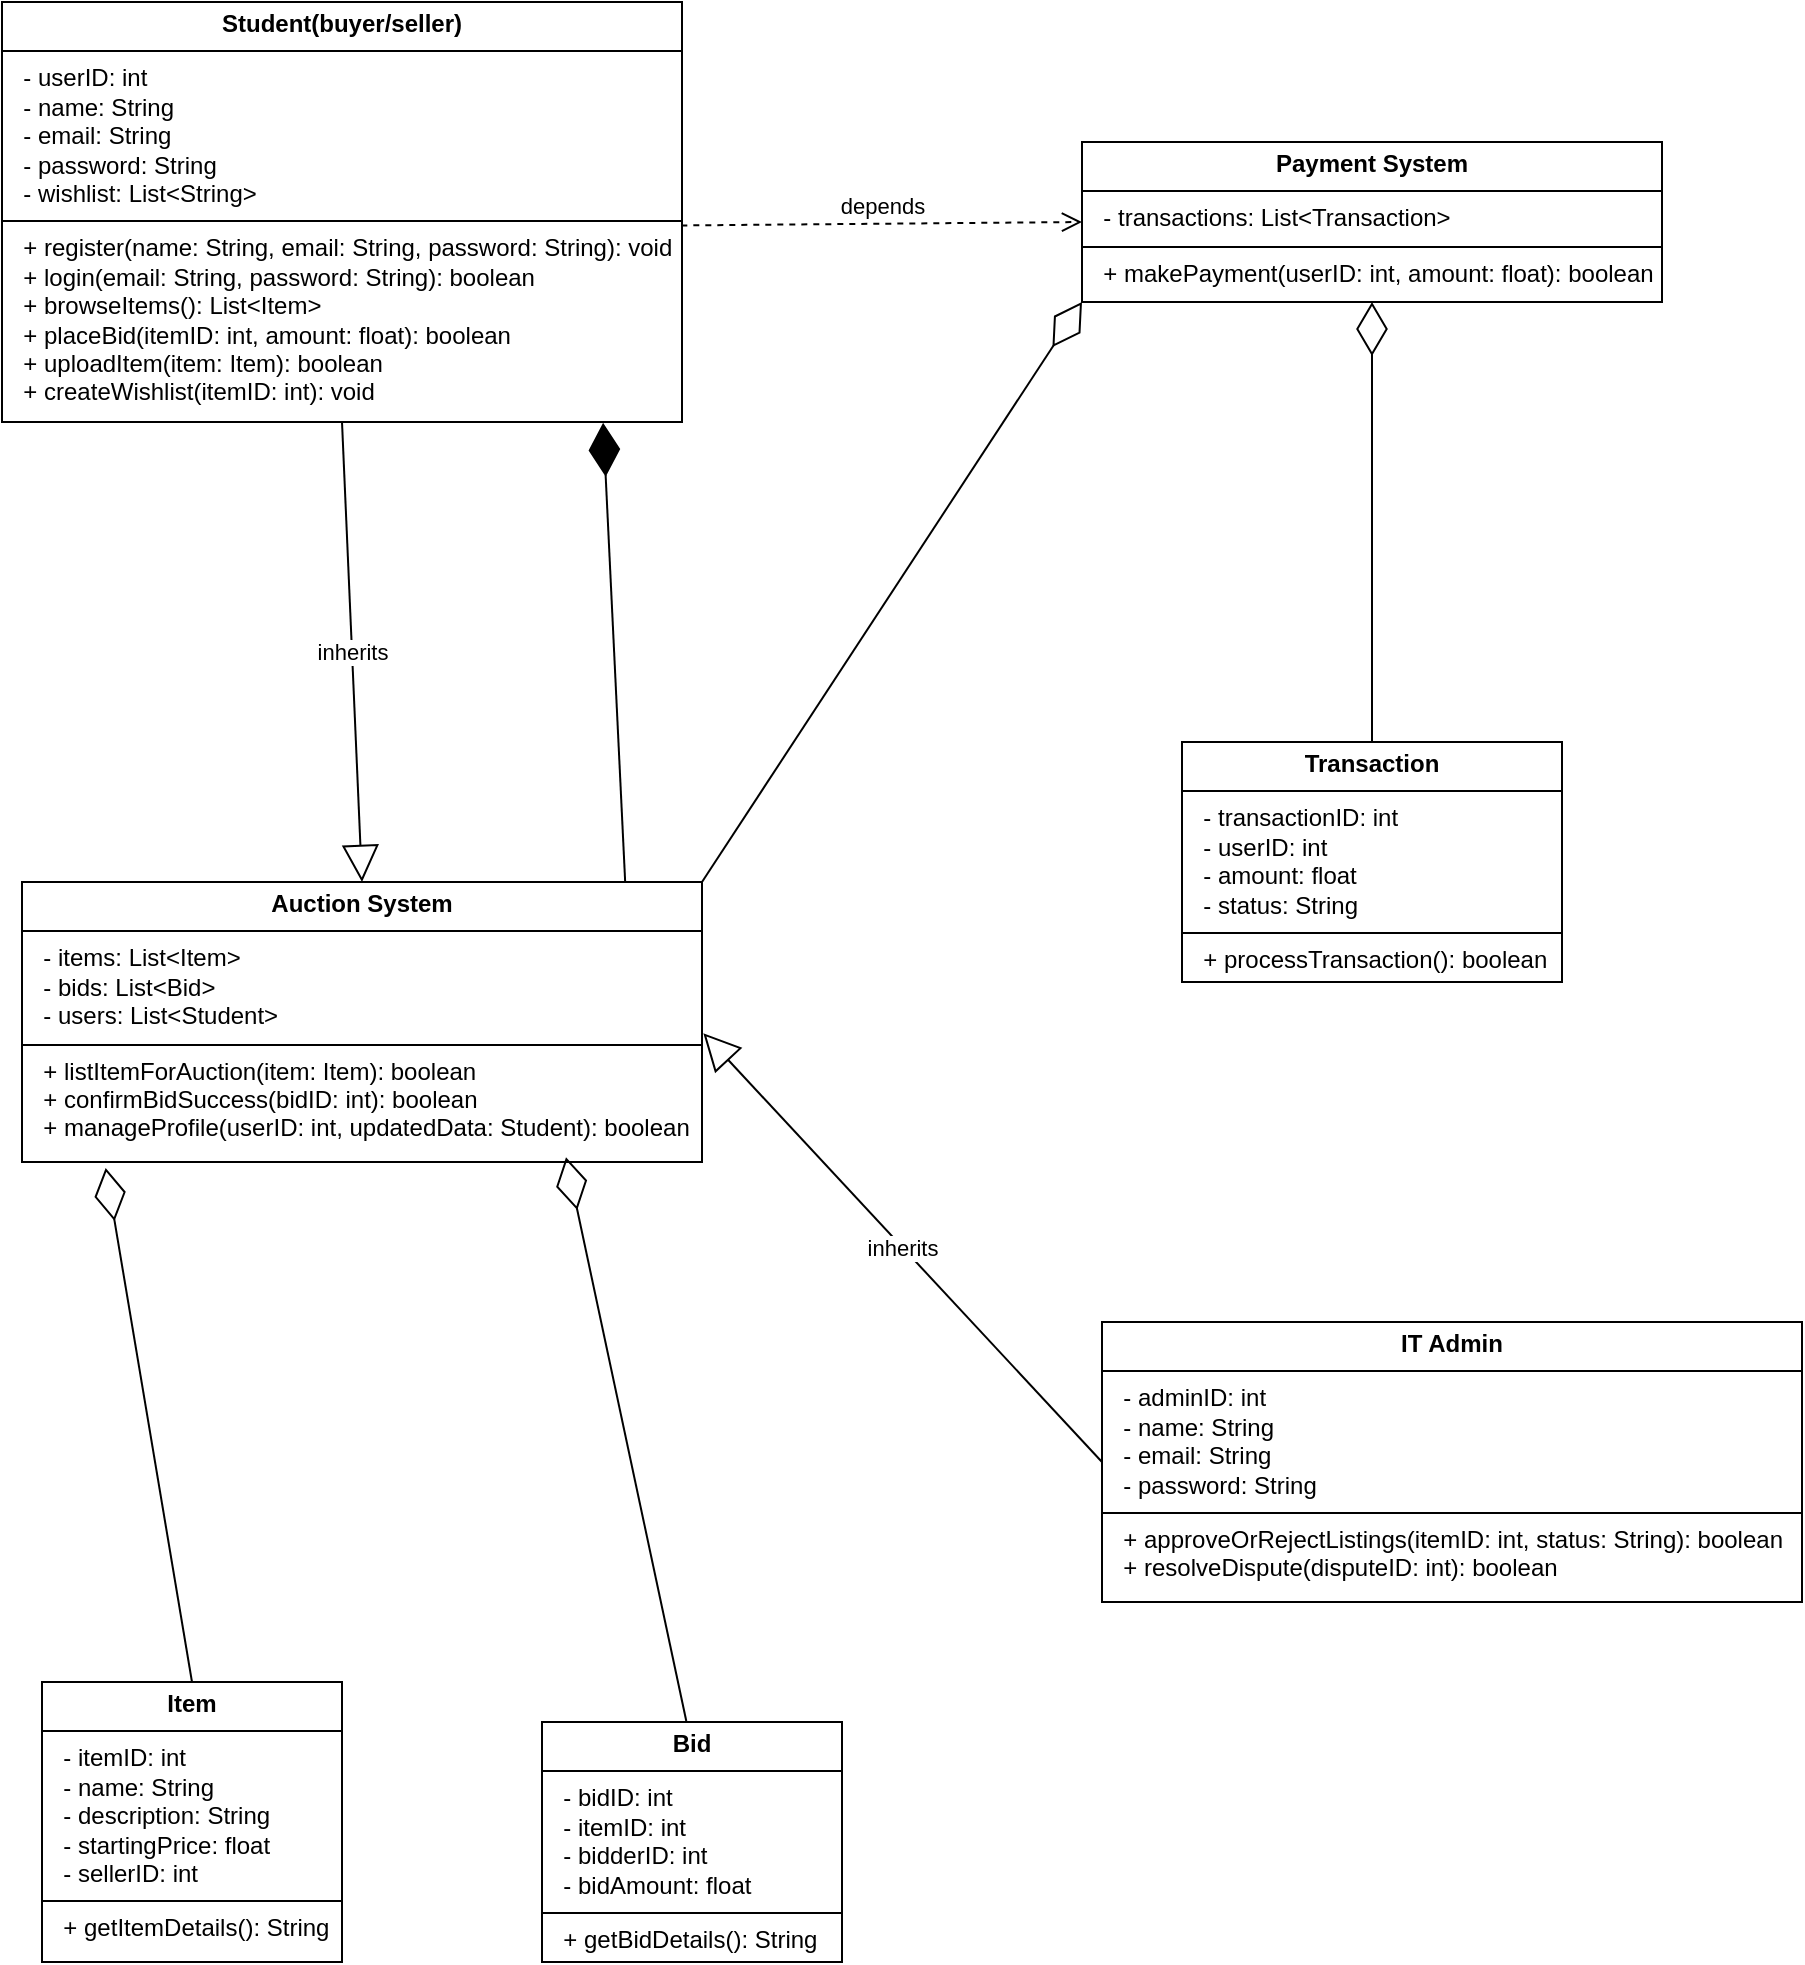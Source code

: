 <mxfile version="26.0.16">
  <diagram name="Page-1" id="dp5aGJT-X_oVaq4y-SJv">
    <mxGraphModel dx="1893" dy="949" grid="1" gridSize="10" guides="1" tooltips="1" connect="1" arrows="1" fold="1" page="1" pageScale="1" pageWidth="850" pageHeight="1100" math="0" shadow="0">
      <root>
        <mxCell id="0" />
        <mxCell id="1" parent="0" />
        <mxCell id="SjqT63kQeKqbGNYtf6_B-1" value="&lt;p style=&quot;margin:0px;margin-top:4px;text-align:center;&quot;&gt;&lt;b&gt;Student(buyer/seller)&lt;/b&gt;&lt;/p&gt;&lt;hr size=&quot;1&quot; style=&quot;border-style:solid;&quot;&gt;&lt;p style=&quot;margin:0px;margin-left:4px;&quot;&gt;&amp;nbsp; - userID: int&lt;/p&gt;&lt;p style=&quot;margin:0px;margin-left:4px;&quot;&gt;&amp;nbsp; - name: String&lt;/p&gt;&lt;p style=&quot;margin:0px;margin-left:4px;&quot;&gt;&amp;nbsp; - email: String&lt;/p&gt;&lt;p style=&quot;margin:0px;margin-left:4px;&quot;&gt;&amp;nbsp; - password: String&lt;/p&gt;&lt;p style=&quot;margin:0px;margin-left:4px;&quot;&gt;&amp;nbsp; - wishlist: List&amp;lt;String&amp;gt;&lt;/p&gt;&lt;hr size=&quot;1&quot; style=&quot;border-style:solid;&quot;&gt;&lt;p style=&quot;margin:0px;margin-left:4px;&quot;&gt;&amp;nbsp; + register(name: String, email: String, password: String): void&lt;/p&gt;&lt;p style=&quot;margin:0px;margin-left:4px;&quot;&gt;&amp;nbsp; + login(email: String, password: String): boolean&lt;/p&gt;&lt;p style=&quot;margin:0px;margin-left:4px;&quot;&gt;&amp;nbsp; + browseItems(): List&amp;lt;Item&amp;gt;&lt;/p&gt;&lt;p style=&quot;margin:0px;margin-left:4px;&quot;&gt;&amp;nbsp; + placeBid(itemID: int, amount: float): boolean&lt;/p&gt;&lt;p style=&quot;margin:0px;margin-left:4px;&quot;&gt;&amp;nbsp; + uploadItem(item: Item): boolean&lt;/p&gt;&lt;p style=&quot;margin:0px;margin-left:4px;&quot;&gt;&amp;nbsp; + createWishlist(itemID: int): void&lt;/p&gt;" style="verticalAlign=top;align=left;overflow=fill;html=1;whiteSpace=wrap;" vertex="1" parent="1">
          <mxGeometry x="40" y="50" width="340" height="210" as="geometry" />
        </mxCell>
        <mxCell id="SjqT63kQeKqbGNYtf6_B-3" value="&lt;p style=&quot;margin:0px;margin-top:4px;text-align:center;&quot;&gt;&lt;b&gt;IT Admin&lt;/b&gt;&lt;/p&gt;&lt;hr size=&quot;1&quot; style=&quot;border-style:solid;&quot;&gt;&lt;p style=&quot;margin:0px;margin-left:4px;&quot;&gt;&amp;nbsp; - adminID: int&lt;/p&gt;&lt;p style=&quot;margin:0px;margin-left:4px;&quot;&gt;&amp;nbsp; - name: String&lt;/p&gt;&lt;p style=&quot;margin:0px;margin-left:4px;&quot;&gt;&amp;nbsp; - email: String&lt;/p&gt;&lt;p style=&quot;margin:0px;margin-left:4px;&quot;&gt;&amp;nbsp; - password: String&lt;/p&gt;&lt;hr size=&quot;1&quot; style=&quot;border-style:solid;&quot;&gt;&lt;p style=&quot;margin:0px;margin-left:4px;&quot;&gt;&amp;nbsp; + approveOrRejectListings(itemID: int, status: String): boolean&lt;/p&gt;&lt;p style=&quot;margin:0px;margin-left:4px;&quot;&gt;&amp;nbsp; + resolveDispute(disputeID: int): boolean&lt;/p&gt;" style="verticalAlign=top;align=left;overflow=fill;html=1;whiteSpace=wrap;" vertex="1" parent="1">
          <mxGeometry x="590" y="710" width="350" height="140" as="geometry" />
        </mxCell>
        <mxCell id="SjqT63kQeKqbGNYtf6_B-4" value="&lt;p style=&quot;margin:0px;margin-top:4px;text-align:center;&quot;&gt;&lt;b&gt;Auction System&lt;/b&gt;&lt;/p&gt;&lt;hr size=&quot;1&quot; style=&quot;border-style:solid;&quot;&gt;&lt;p style=&quot;margin:0px;margin-left:4px;&quot;&gt;&amp;nbsp; - items: List&amp;lt;Item&amp;gt;&lt;/p&gt;&lt;p style=&quot;margin:0px;margin-left:4px;&quot;&gt;&amp;nbsp; - bids: List&amp;lt;Bid&amp;gt;&lt;/p&gt;&lt;p style=&quot;margin:0px;margin-left:4px;&quot;&gt;&amp;nbsp; - users: List&amp;lt;Student&amp;gt;&lt;/p&gt;&lt;hr size=&quot;1&quot; style=&quot;border-style:solid;&quot;&gt;&lt;p style=&quot;margin:0px;margin-left:4px;&quot;&gt;&amp;nbsp; + listItemForAuction(item: Item): boolean&lt;/p&gt;&lt;p style=&quot;margin:0px;margin-left:4px;&quot;&gt;&amp;nbsp; + confirmBidSuccess(bidID: int): boolean&lt;/p&gt;&lt;p style=&quot;margin:0px;margin-left:4px;&quot;&gt;&amp;nbsp; + manageProfile(userID: int, updatedData: Student): boolean&lt;/p&gt;" style="verticalAlign=top;align=left;overflow=fill;html=1;whiteSpace=wrap;" vertex="1" parent="1">
          <mxGeometry x="50" y="490" width="340" height="140" as="geometry" />
        </mxCell>
        <mxCell id="SjqT63kQeKqbGNYtf6_B-5" value="&lt;p style=&quot;margin:0px;margin-top:4px;text-align:center;&quot;&gt;&lt;b&gt;Payment System&lt;/b&gt;&lt;/p&gt;&lt;hr size=&quot;1&quot; style=&quot;border-style:solid;&quot;&gt;&lt;p style=&quot;margin:0px;margin-left:4px;&quot;&gt;&amp;nbsp; - transactions: List&amp;lt;Transaction&amp;gt;&lt;/p&gt;&lt;hr size=&quot;1&quot; style=&quot;border-style:solid;&quot;&gt;&lt;p style=&quot;margin:0px;margin-left:4px;&quot;&gt;&amp;nbsp; + makePayment(userID: int, amount: float): boolean&lt;/p&gt;" style="verticalAlign=top;align=left;overflow=fill;html=1;whiteSpace=wrap;" vertex="1" parent="1">
          <mxGeometry x="580" y="120" width="290" height="80" as="geometry" />
        </mxCell>
        <mxCell id="SjqT63kQeKqbGNYtf6_B-6" value="&lt;p style=&quot;margin:0px;margin-top:4px;text-align:center;&quot;&gt;&lt;b&gt;Item&lt;/b&gt;&lt;/p&gt;&lt;hr size=&quot;1&quot; style=&quot;border-style:solid;&quot;&gt;&lt;p style=&quot;margin:0px;margin-left:4px;&quot;&gt;&amp;nbsp; - itemID: int&lt;/p&gt;&lt;p style=&quot;margin:0px;margin-left:4px;&quot;&gt;&amp;nbsp; - name: String&lt;/p&gt;&lt;p style=&quot;margin:0px;margin-left:4px;&quot;&gt;&amp;nbsp; - description: String&lt;/p&gt;&lt;p style=&quot;margin:0px;margin-left:4px;&quot;&gt;&amp;nbsp; - startingPrice: float&lt;/p&gt;&lt;p style=&quot;margin:0px;margin-left:4px;&quot;&gt;&amp;nbsp; - sellerID: int&lt;/p&gt;&lt;hr size=&quot;1&quot; style=&quot;border-style:solid;&quot;&gt;&lt;p style=&quot;margin:0px;margin-left:4px;&quot;&gt;&amp;nbsp; + getItemDetails(): String&lt;/p&gt;" style="verticalAlign=top;align=left;overflow=fill;html=1;whiteSpace=wrap;" vertex="1" parent="1">
          <mxGeometry x="60" y="890" width="150" height="140" as="geometry" />
        </mxCell>
        <mxCell id="SjqT63kQeKqbGNYtf6_B-8" value="&lt;p style=&quot;margin:0px;margin-top:4px;text-align:center;&quot;&gt;&lt;b&gt;Bid&lt;/b&gt;&lt;/p&gt;&lt;hr size=&quot;1&quot; style=&quot;border-style:solid;&quot;&gt;&lt;p style=&quot;margin:0px;margin-left:4px;&quot;&gt;&amp;nbsp; - bidID: int&lt;/p&gt;&lt;p style=&quot;margin:0px;margin-left:4px;&quot;&gt;&amp;nbsp; - itemID: int&lt;/p&gt;&lt;p style=&quot;margin:0px;margin-left:4px;&quot;&gt;&amp;nbsp; - bidderID: int&lt;/p&gt;&lt;p style=&quot;margin:0px;margin-left:4px;&quot;&gt;&amp;nbsp; - bidAmount: float&lt;/p&gt;&lt;hr size=&quot;1&quot; style=&quot;border-style:solid;&quot;&gt;&lt;p style=&quot;margin:0px;margin-left:4px;&quot;&gt;&amp;nbsp; + getBidDetails(): String&lt;/p&gt;" style="verticalAlign=top;align=left;overflow=fill;html=1;whiteSpace=wrap;" vertex="1" parent="1">
          <mxGeometry x="310" y="910" width="150" height="120" as="geometry" />
        </mxCell>
        <mxCell id="SjqT63kQeKqbGNYtf6_B-9" value="&lt;p style=&quot;margin:0px;margin-top:4px;text-align:center;&quot;&gt;&lt;b&gt;Transaction&lt;/b&gt;&lt;/p&gt;&lt;hr size=&quot;1&quot; style=&quot;border-style:solid;&quot;&gt;&lt;p style=&quot;margin:0px;margin-left:4px;&quot;&gt;&amp;nbsp; - transactionID: int&lt;/p&gt;&lt;p style=&quot;margin:0px;margin-left:4px;&quot;&gt;&amp;nbsp; - userID: int&lt;/p&gt;&lt;p style=&quot;margin:0px;margin-left:4px;&quot;&gt;&amp;nbsp; - amount: float&lt;/p&gt;&lt;p style=&quot;margin:0px;margin-left:4px;&quot;&gt;&amp;nbsp; - status: String&lt;/p&gt;&lt;hr size=&quot;1&quot; style=&quot;border-style:solid;&quot;&gt;&lt;p style=&quot;margin:0px;margin-left:4px;&quot;&gt;&amp;nbsp; + processTransaction(): boolean&lt;/p&gt;" style="verticalAlign=top;align=left;overflow=fill;html=1;whiteSpace=wrap;" vertex="1" parent="1">
          <mxGeometry x="630" y="420" width="190" height="120" as="geometry" />
        </mxCell>
        <mxCell id="SjqT63kQeKqbGNYtf6_B-14" value="inherits" style="endArrow=block;endSize=16;endFill=0;html=1;rounded=0;entryX=0.5;entryY=0;entryDx=0;entryDy=0;exitX=0.5;exitY=1;exitDx=0;exitDy=0;" edge="1" parent="1" source="SjqT63kQeKqbGNYtf6_B-1" target="SjqT63kQeKqbGNYtf6_B-4">
          <mxGeometry width="160" relative="1" as="geometry">
            <mxPoint x="230" y="270" as="sourcePoint" />
            <mxPoint x="390" y="260" as="targetPoint" />
          </mxGeometry>
        </mxCell>
        <mxCell id="SjqT63kQeKqbGNYtf6_B-16" value="depends" style="html=1;verticalAlign=bottom;endArrow=open;dashed=1;endSize=8;curved=0;rounded=0;exitX=0.999;exitY=0.532;exitDx=0;exitDy=0;exitPerimeter=0;entryX=0;entryY=0.5;entryDx=0;entryDy=0;" edge="1" parent="1" source="SjqT63kQeKqbGNYtf6_B-1" target="SjqT63kQeKqbGNYtf6_B-5">
          <mxGeometry relative="1" as="geometry">
            <mxPoint x="460" y="140" as="sourcePoint" />
            <mxPoint x="425" y="200" as="targetPoint" />
          </mxGeometry>
        </mxCell>
        <mxCell id="SjqT63kQeKqbGNYtf6_B-17" value="inherits" style="endArrow=block;endSize=16;endFill=0;html=1;rounded=0;entryX=1.002;entryY=0.54;entryDx=0;entryDy=0;exitX=0;exitY=0.5;exitDx=0;exitDy=0;entryPerimeter=0;" edge="1" parent="1" source="SjqT63kQeKqbGNYtf6_B-3" target="SjqT63kQeKqbGNYtf6_B-4">
          <mxGeometry width="160" relative="1" as="geometry">
            <mxPoint x="430" y="220" as="sourcePoint" />
            <mxPoint x="490" y="280" as="targetPoint" />
          </mxGeometry>
        </mxCell>
        <mxCell id="SjqT63kQeKqbGNYtf6_B-18" value="" style="endArrow=diamondThin;endFill=0;endSize=24;html=1;rounded=0;exitX=1;exitY=0;exitDx=0;exitDy=0;entryX=0;entryY=1;entryDx=0;entryDy=0;" edge="1" parent="1" source="SjqT63kQeKqbGNYtf6_B-4" target="SjqT63kQeKqbGNYtf6_B-5">
          <mxGeometry width="160" relative="1" as="geometry">
            <mxPoint x="500" y="260" as="sourcePoint" />
            <mxPoint x="660" y="260" as="targetPoint" />
          </mxGeometry>
        </mxCell>
        <mxCell id="SjqT63kQeKqbGNYtf6_B-19" value="" style="endArrow=diamondThin;endFill=1;endSize=24;html=1;rounded=0;entryX=0.884;entryY=1.002;entryDx=0;entryDy=0;entryPerimeter=0;exitX=0.887;exitY=-0.002;exitDx=0;exitDy=0;exitPerimeter=0;" edge="1" parent="1" source="SjqT63kQeKqbGNYtf6_B-4" target="SjqT63kQeKqbGNYtf6_B-1">
          <mxGeometry width="160" relative="1" as="geometry">
            <mxPoint x="341" y="320" as="sourcePoint" />
            <mxPoint x="410" y="290" as="targetPoint" />
          </mxGeometry>
        </mxCell>
        <mxCell id="SjqT63kQeKqbGNYtf6_B-20" value="" style="endArrow=diamondThin;endFill=0;endSize=24;html=1;rounded=0;exitX=0.5;exitY=0;exitDx=0;exitDy=0;entryX=0.123;entryY=1.021;entryDx=0;entryDy=0;entryPerimeter=0;" edge="1" parent="1" source="SjqT63kQeKqbGNYtf6_B-6" target="SjqT63kQeKqbGNYtf6_B-4">
          <mxGeometry width="160" relative="1" as="geometry">
            <mxPoint x="180" y="710" as="sourcePoint" />
            <mxPoint x="340" y="710" as="targetPoint" />
          </mxGeometry>
        </mxCell>
        <mxCell id="SjqT63kQeKqbGNYtf6_B-21" value="" style="endArrow=diamondThin;endFill=0;endSize=24;html=1;rounded=0;exitX=0.481;exitY=-0.004;exitDx=0;exitDy=0;entryX=0.8;entryY=0.983;entryDx=0;entryDy=0;entryPerimeter=0;exitPerimeter=0;" edge="1" parent="1" source="SjqT63kQeKqbGNYtf6_B-8" target="SjqT63kQeKqbGNYtf6_B-4">
          <mxGeometry width="160" relative="1" as="geometry">
            <mxPoint x="280" y="577" as="sourcePoint" />
            <mxPoint x="312" y="490" as="targetPoint" />
          </mxGeometry>
        </mxCell>
        <mxCell id="SjqT63kQeKqbGNYtf6_B-22" value="" style="endArrow=diamondThin;endFill=0;endSize=24;html=1;rounded=0;exitX=0.5;exitY=0;exitDx=0;exitDy=0;entryX=0.5;entryY=1;entryDx=0;entryDy=0;" edge="1" parent="1" source="SjqT63kQeKqbGNYtf6_B-9" target="SjqT63kQeKqbGNYtf6_B-5">
          <mxGeometry width="160" relative="1" as="geometry">
            <mxPoint x="626" y="252" as="sourcePoint" />
            <mxPoint x="580" y="160" as="targetPoint" />
          </mxGeometry>
        </mxCell>
      </root>
    </mxGraphModel>
  </diagram>
</mxfile>
